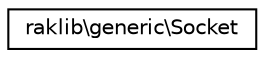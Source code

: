 digraph "Graphical Class Hierarchy"
{
 // INTERACTIVE_SVG=YES
 // LATEX_PDF_SIZE
  edge [fontname="Helvetica",fontsize="10",labelfontname="Helvetica",labelfontsize="10"];
  node [fontname="Helvetica",fontsize="10",shape=record];
  rankdir="LR";
  Node0 [label="raklib\\generic\\Socket",height=0.2,width=0.4,color="black", fillcolor="white", style="filled",URL="$d9/d5c/classraklib_1_1generic_1_1_socket.html",tooltip=" "];
}
